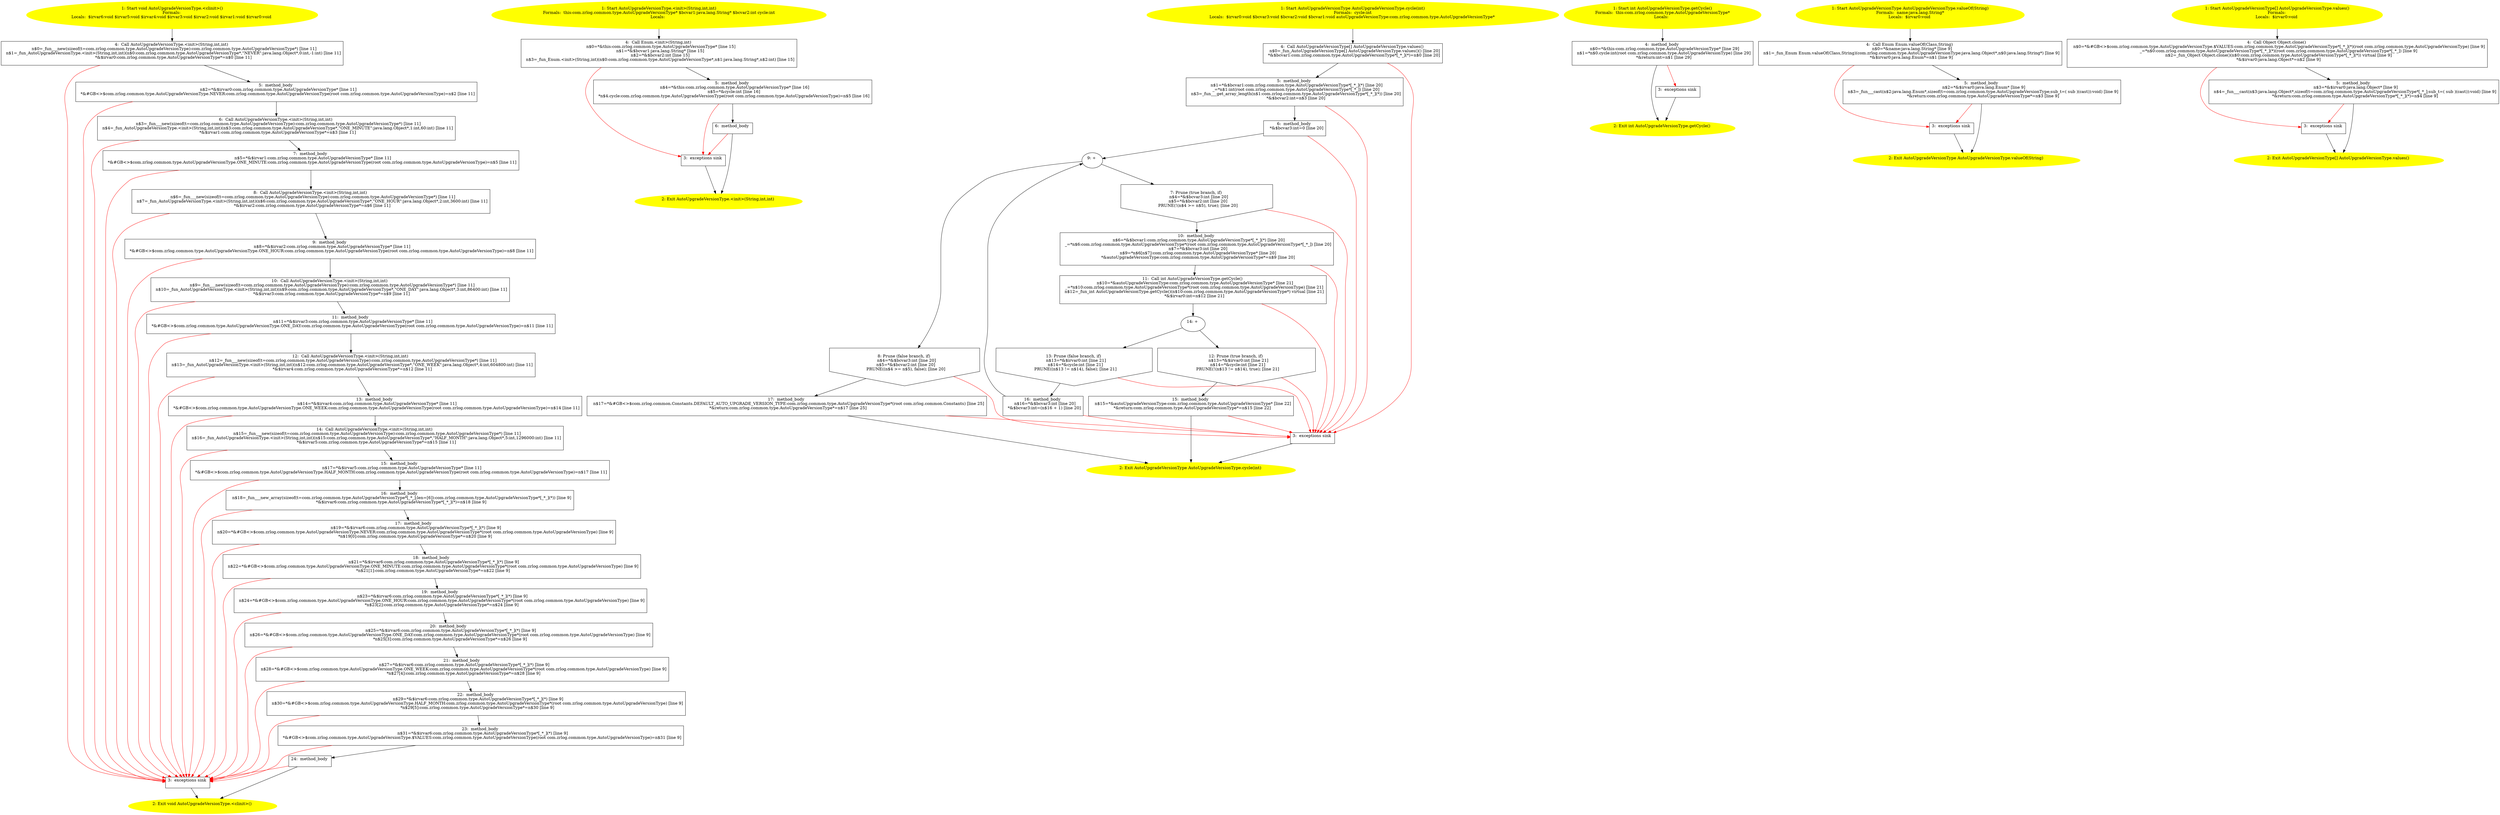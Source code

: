 /* @generated */
digraph cfg {
"com.zrlog.common.type.AutoUpgradeVersionType.<clinit>():void.e3242885f3aa59a817d3ce3871be0dee_1" [label="1: Start void AutoUpgradeVersionType.<clinit>()\nFormals: \nLocals:  $irvar6:void $irvar5:void $irvar4:void $irvar3:void $irvar2:void $irvar1:void $irvar0:void \n  " color=yellow style=filled]
	

	 "com.zrlog.common.type.AutoUpgradeVersionType.<clinit>():void.e3242885f3aa59a817d3ce3871be0dee_1" -> "com.zrlog.common.type.AutoUpgradeVersionType.<clinit>():void.e3242885f3aa59a817d3ce3871be0dee_4" ;
"com.zrlog.common.type.AutoUpgradeVersionType.<clinit>():void.e3242885f3aa59a817d3ce3871be0dee_2" [label="2: Exit void AutoUpgradeVersionType.<clinit>() \n  " color=yellow style=filled]
	

"com.zrlog.common.type.AutoUpgradeVersionType.<clinit>():void.e3242885f3aa59a817d3ce3871be0dee_3" [label="3:  exceptions sink \n  " shape="box"]
	

	 "com.zrlog.common.type.AutoUpgradeVersionType.<clinit>():void.e3242885f3aa59a817d3ce3871be0dee_3" -> "com.zrlog.common.type.AutoUpgradeVersionType.<clinit>():void.e3242885f3aa59a817d3ce3871be0dee_2" ;
"com.zrlog.common.type.AutoUpgradeVersionType.<clinit>():void.e3242885f3aa59a817d3ce3871be0dee_4" [label="4:  Call AutoUpgradeVersionType.<init>(String,int,int) \n   n$0=_fun___new(sizeof(t=com.zrlog.common.type.AutoUpgradeVersionType):com.zrlog.common.type.AutoUpgradeVersionType*) [line 11]\n  n$1=_fun_AutoUpgradeVersionType.<init>(String,int,int)(n$0:com.zrlog.common.type.AutoUpgradeVersionType*,\"NEVER\":java.lang.Object*,0:int,-1:int) [line 11]\n  *&$irvar0:com.zrlog.common.type.AutoUpgradeVersionType*=n$0 [line 11]\n " shape="box"]
	

	 "com.zrlog.common.type.AutoUpgradeVersionType.<clinit>():void.e3242885f3aa59a817d3ce3871be0dee_4" -> "com.zrlog.common.type.AutoUpgradeVersionType.<clinit>():void.e3242885f3aa59a817d3ce3871be0dee_5" ;
	 "com.zrlog.common.type.AutoUpgradeVersionType.<clinit>():void.e3242885f3aa59a817d3ce3871be0dee_4" -> "com.zrlog.common.type.AutoUpgradeVersionType.<clinit>():void.e3242885f3aa59a817d3ce3871be0dee_3" [color="red" ];
"com.zrlog.common.type.AutoUpgradeVersionType.<clinit>():void.e3242885f3aa59a817d3ce3871be0dee_5" [label="5:  method_body \n   n$2=*&$irvar0:com.zrlog.common.type.AutoUpgradeVersionType* [line 11]\n  *&#GB<>$com.zrlog.common.type.AutoUpgradeVersionType.NEVER:com.zrlog.common.type.AutoUpgradeVersionType(root com.zrlog.common.type.AutoUpgradeVersionType)=n$2 [line 11]\n " shape="box"]
	

	 "com.zrlog.common.type.AutoUpgradeVersionType.<clinit>():void.e3242885f3aa59a817d3ce3871be0dee_5" -> "com.zrlog.common.type.AutoUpgradeVersionType.<clinit>():void.e3242885f3aa59a817d3ce3871be0dee_6" ;
	 "com.zrlog.common.type.AutoUpgradeVersionType.<clinit>():void.e3242885f3aa59a817d3ce3871be0dee_5" -> "com.zrlog.common.type.AutoUpgradeVersionType.<clinit>():void.e3242885f3aa59a817d3ce3871be0dee_3" [color="red" ];
"com.zrlog.common.type.AutoUpgradeVersionType.<clinit>():void.e3242885f3aa59a817d3ce3871be0dee_6" [label="6:  Call AutoUpgradeVersionType.<init>(String,int,int) \n   n$3=_fun___new(sizeof(t=com.zrlog.common.type.AutoUpgradeVersionType):com.zrlog.common.type.AutoUpgradeVersionType*) [line 11]\n  n$4=_fun_AutoUpgradeVersionType.<init>(String,int,int)(n$3:com.zrlog.common.type.AutoUpgradeVersionType*,\"ONE_MINUTE\":java.lang.Object*,1:int,60:int) [line 11]\n  *&$irvar1:com.zrlog.common.type.AutoUpgradeVersionType*=n$3 [line 11]\n " shape="box"]
	

	 "com.zrlog.common.type.AutoUpgradeVersionType.<clinit>():void.e3242885f3aa59a817d3ce3871be0dee_6" -> "com.zrlog.common.type.AutoUpgradeVersionType.<clinit>():void.e3242885f3aa59a817d3ce3871be0dee_7" ;
	 "com.zrlog.common.type.AutoUpgradeVersionType.<clinit>():void.e3242885f3aa59a817d3ce3871be0dee_6" -> "com.zrlog.common.type.AutoUpgradeVersionType.<clinit>():void.e3242885f3aa59a817d3ce3871be0dee_3" [color="red" ];
"com.zrlog.common.type.AutoUpgradeVersionType.<clinit>():void.e3242885f3aa59a817d3ce3871be0dee_7" [label="7:  method_body \n   n$5=*&$irvar1:com.zrlog.common.type.AutoUpgradeVersionType* [line 11]\n  *&#GB<>$com.zrlog.common.type.AutoUpgradeVersionType.ONE_MINUTE:com.zrlog.common.type.AutoUpgradeVersionType(root com.zrlog.common.type.AutoUpgradeVersionType)=n$5 [line 11]\n " shape="box"]
	

	 "com.zrlog.common.type.AutoUpgradeVersionType.<clinit>():void.e3242885f3aa59a817d3ce3871be0dee_7" -> "com.zrlog.common.type.AutoUpgradeVersionType.<clinit>():void.e3242885f3aa59a817d3ce3871be0dee_8" ;
	 "com.zrlog.common.type.AutoUpgradeVersionType.<clinit>():void.e3242885f3aa59a817d3ce3871be0dee_7" -> "com.zrlog.common.type.AutoUpgradeVersionType.<clinit>():void.e3242885f3aa59a817d3ce3871be0dee_3" [color="red" ];
"com.zrlog.common.type.AutoUpgradeVersionType.<clinit>():void.e3242885f3aa59a817d3ce3871be0dee_8" [label="8:  Call AutoUpgradeVersionType.<init>(String,int,int) \n   n$6=_fun___new(sizeof(t=com.zrlog.common.type.AutoUpgradeVersionType):com.zrlog.common.type.AutoUpgradeVersionType*) [line 11]\n  n$7=_fun_AutoUpgradeVersionType.<init>(String,int,int)(n$6:com.zrlog.common.type.AutoUpgradeVersionType*,\"ONE_HOUR\":java.lang.Object*,2:int,3600:int) [line 11]\n  *&$irvar2:com.zrlog.common.type.AutoUpgradeVersionType*=n$6 [line 11]\n " shape="box"]
	

	 "com.zrlog.common.type.AutoUpgradeVersionType.<clinit>():void.e3242885f3aa59a817d3ce3871be0dee_8" -> "com.zrlog.common.type.AutoUpgradeVersionType.<clinit>():void.e3242885f3aa59a817d3ce3871be0dee_9" ;
	 "com.zrlog.common.type.AutoUpgradeVersionType.<clinit>():void.e3242885f3aa59a817d3ce3871be0dee_8" -> "com.zrlog.common.type.AutoUpgradeVersionType.<clinit>():void.e3242885f3aa59a817d3ce3871be0dee_3" [color="red" ];
"com.zrlog.common.type.AutoUpgradeVersionType.<clinit>():void.e3242885f3aa59a817d3ce3871be0dee_9" [label="9:  method_body \n   n$8=*&$irvar2:com.zrlog.common.type.AutoUpgradeVersionType* [line 11]\n  *&#GB<>$com.zrlog.common.type.AutoUpgradeVersionType.ONE_HOUR:com.zrlog.common.type.AutoUpgradeVersionType(root com.zrlog.common.type.AutoUpgradeVersionType)=n$8 [line 11]\n " shape="box"]
	

	 "com.zrlog.common.type.AutoUpgradeVersionType.<clinit>():void.e3242885f3aa59a817d3ce3871be0dee_9" -> "com.zrlog.common.type.AutoUpgradeVersionType.<clinit>():void.e3242885f3aa59a817d3ce3871be0dee_10" ;
	 "com.zrlog.common.type.AutoUpgradeVersionType.<clinit>():void.e3242885f3aa59a817d3ce3871be0dee_9" -> "com.zrlog.common.type.AutoUpgradeVersionType.<clinit>():void.e3242885f3aa59a817d3ce3871be0dee_3" [color="red" ];
"com.zrlog.common.type.AutoUpgradeVersionType.<clinit>():void.e3242885f3aa59a817d3ce3871be0dee_10" [label="10:  Call AutoUpgradeVersionType.<init>(String,int,int) \n   n$9=_fun___new(sizeof(t=com.zrlog.common.type.AutoUpgradeVersionType):com.zrlog.common.type.AutoUpgradeVersionType*) [line 11]\n  n$10=_fun_AutoUpgradeVersionType.<init>(String,int,int)(n$9:com.zrlog.common.type.AutoUpgradeVersionType*,\"ONE_DAY\":java.lang.Object*,3:int,86400:int) [line 11]\n  *&$irvar3:com.zrlog.common.type.AutoUpgradeVersionType*=n$9 [line 11]\n " shape="box"]
	

	 "com.zrlog.common.type.AutoUpgradeVersionType.<clinit>():void.e3242885f3aa59a817d3ce3871be0dee_10" -> "com.zrlog.common.type.AutoUpgradeVersionType.<clinit>():void.e3242885f3aa59a817d3ce3871be0dee_11" ;
	 "com.zrlog.common.type.AutoUpgradeVersionType.<clinit>():void.e3242885f3aa59a817d3ce3871be0dee_10" -> "com.zrlog.common.type.AutoUpgradeVersionType.<clinit>():void.e3242885f3aa59a817d3ce3871be0dee_3" [color="red" ];
"com.zrlog.common.type.AutoUpgradeVersionType.<clinit>():void.e3242885f3aa59a817d3ce3871be0dee_11" [label="11:  method_body \n   n$11=*&$irvar3:com.zrlog.common.type.AutoUpgradeVersionType* [line 11]\n  *&#GB<>$com.zrlog.common.type.AutoUpgradeVersionType.ONE_DAY:com.zrlog.common.type.AutoUpgradeVersionType(root com.zrlog.common.type.AutoUpgradeVersionType)=n$11 [line 11]\n " shape="box"]
	

	 "com.zrlog.common.type.AutoUpgradeVersionType.<clinit>():void.e3242885f3aa59a817d3ce3871be0dee_11" -> "com.zrlog.common.type.AutoUpgradeVersionType.<clinit>():void.e3242885f3aa59a817d3ce3871be0dee_12" ;
	 "com.zrlog.common.type.AutoUpgradeVersionType.<clinit>():void.e3242885f3aa59a817d3ce3871be0dee_11" -> "com.zrlog.common.type.AutoUpgradeVersionType.<clinit>():void.e3242885f3aa59a817d3ce3871be0dee_3" [color="red" ];
"com.zrlog.common.type.AutoUpgradeVersionType.<clinit>():void.e3242885f3aa59a817d3ce3871be0dee_12" [label="12:  Call AutoUpgradeVersionType.<init>(String,int,int) \n   n$12=_fun___new(sizeof(t=com.zrlog.common.type.AutoUpgradeVersionType):com.zrlog.common.type.AutoUpgradeVersionType*) [line 11]\n  n$13=_fun_AutoUpgradeVersionType.<init>(String,int,int)(n$12:com.zrlog.common.type.AutoUpgradeVersionType*,\"ONE_WEEK\":java.lang.Object*,4:int,604800:int) [line 11]\n  *&$irvar4:com.zrlog.common.type.AutoUpgradeVersionType*=n$12 [line 11]\n " shape="box"]
	

	 "com.zrlog.common.type.AutoUpgradeVersionType.<clinit>():void.e3242885f3aa59a817d3ce3871be0dee_12" -> "com.zrlog.common.type.AutoUpgradeVersionType.<clinit>():void.e3242885f3aa59a817d3ce3871be0dee_13" ;
	 "com.zrlog.common.type.AutoUpgradeVersionType.<clinit>():void.e3242885f3aa59a817d3ce3871be0dee_12" -> "com.zrlog.common.type.AutoUpgradeVersionType.<clinit>():void.e3242885f3aa59a817d3ce3871be0dee_3" [color="red" ];
"com.zrlog.common.type.AutoUpgradeVersionType.<clinit>():void.e3242885f3aa59a817d3ce3871be0dee_13" [label="13:  method_body \n   n$14=*&$irvar4:com.zrlog.common.type.AutoUpgradeVersionType* [line 11]\n  *&#GB<>$com.zrlog.common.type.AutoUpgradeVersionType.ONE_WEEK:com.zrlog.common.type.AutoUpgradeVersionType(root com.zrlog.common.type.AutoUpgradeVersionType)=n$14 [line 11]\n " shape="box"]
	

	 "com.zrlog.common.type.AutoUpgradeVersionType.<clinit>():void.e3242885f3aa59a817d3ce3871be0dee_13" -> "com.zrlog.common.type.AutoUpgradeVersionType.<clinit>():void.e3242885f3aa59a817d3ce3871be0dee_14" ;
	 "com.zrlog.common.type.AutoUpgradeVersionType.<clinit>():void.e3242885f3aa59a817d3ce3871be0dee_13" -> "com.zrlog.common.type.AutoUpgradeVersionType.<clinit>():void.e3242885f3aa59a817d3ce3871be0dee_3" [color="red" ];
"com.zrlog.common.type.AutoUpgradeVersionType.<clinit>():void.e3242885f3aa59a817d3ce3871be0dee_14" [label="14:  Call AutoUpgradeVersionType.<init>(String,int,int) \n   n$15=_fun___new(sizeof(t=com.zrlog.common.type.AutoUpgradeVersionType):com.zrlog.common.type.AutoUpgradeVersionType*) [line 11]\n  n$16=_fun_AutoUpgradeVersionType.<init>(String,int,int)(n$15:com.zrlog.common.type.AutoUpgradeVersionType*,\"HALF_MONTH\":java.lang.Object*,5:int,1296000:int) [line 11]\n  *&$irvar5:com.zrlog.common.type.AutoUpgradeVersionType*=n$15 [line 11]\n " shape="box"]
	

	 "com.zrlog.common.type.AutoUpgradeVersionType.<clinit>():void.e3242885f3aa59a817d3ce3871be0dee_14" -> "com.zrlog.common.type.AutoUpgradeVersionType.<clinit>():void.e3242885f3aa59a817d3ce3871be0dee_15" ;
	 "com.zrlog.common.type.AutoUpgradeVersionType.<clinit>():void.e3242885f3aa59a817d3ce3871be0dee_14" -> "com.zrlog.common.type.AutoUpgradeVersionType.<clinit>():void.e3242885f3aa59a817d3ce3871be0dee_3" [color="red" ];
"com.zrlog.common.type.AutoUpgradeVersionType.<clinit>():void.e3242885f3aa59a817d3ce3871be0dee_15" [label="15:  method_body \n   n$17=*&$irvar5:com.zrlog.common.type.AutoUpgradeVersionType* [line 11]\n  *&#GB<>$com.zrlog.common.type.AutoUpgradeVersionType.HALF_MONTH:com.zrlog.common.type.AutoUpgradeVersionType(root com.zrlog.common.type.AutoUpgradeVersionType)=n$17 [line 11]\n " shape="box"]
	

	 "com.zrlog.common.type.AutoUpgradeVersionType.<clinit>():void.e3242885f3aa59a817d3ce3871be0dee_15" -> "com.zrlog.common.type.AutoUpgradeVersionType.<clinit>():void.e3242885f3aa59a817d3ce3871be0dee_16" ;
	 "com.zrlog.common.type.AutoUpgradeVersionType.<clinit>():void.e3242885f3aa59a817d3ce3871be0dee_15" -> "com.zrlog.common.type.AutoUpgradeVersionType.<clinit>():void.e3242885f3aa59a817d3ce3871be0dee_3" [color="red" ];
"com.zrlog.common.type.AutoUpgradeVersionType.<clinit>():void.e3242885f3aa59a817d3ce3871be0dee_16" [label="16:  method_body \n   n$18=_fun___new_array(sizeof(t=com.zrlog.common.type.AutoUpgradeVersionType*[_*_];len=[6]):com.zrlog.common.type.AutoUpgradeVersionType*[_*_](*)) [line 9]\n  *&$irvar6:com.zrlog.common.type.AutoUpgradeVersionType*[_*_](*)=n$18 [line 9]\n " shape="box"]
	

	 "com.zrlog.common.type.AutoUpgradeVersionType.<clinit>():void.e3242885f3aa59a817d3ce3871be0dee_16" -> "com.zrlog.common.type.AutoUpgradeVersionType.<clinit>():void.e3242885f3aa59a817d3ce3871be0dee_17" ;
	 "com.zrlog.common.type.AutoUpgradeVersionType.<clinit>():void.e3242885f3aa59a817d3ce3871be0dee_16" -> "com.zrlog.common.type.AutoUpgradeVersionType.<clinit>():void.e3242885f3aa59a817d3ce3871be0dee_3" [color="red" ];
"com.zrlog.common.type.AutoUpgradeVersionType.<clinit>():void.e3242885f3aa59a817d3ce3871be0dee_17" [label="17:  method_body \n   n$19=*&$irvar6:com.zrlog.common.type.AutoUpgradeVersionType*[_*_](*) [line 9]\n  n$20=*&#GB<>$com.zrlog.common.type.AutoUpgradeVersionType.NEVER:com.zrlog.common.type.AutoUpgradeVersionType*(root com.zrlog.common.type.AutoUpgradeVersionType) [line 9]\n  *n$19[0]:com.zrlog.common.type.AutoUpgradeVersionType*=n$20 [line 9]\n " shape="box"]
	

	 "com.zrlog.common.type.AutoUpgradeVersionType.<clinit>():void.e3242885f3aa59a817d3ce3871be0dee_17" -> "com.zrlog.common.type.AutoUpgradeVersionType.<clinit>():void.e3242885f3aa59a817d3ce3871be0dee_18" ;
	 "com.zrlog.common.type.AutoUpgradeVersionType.<clinit>():void.e3242885f3aa59a817d3ce3871be0dee_17" -> "com.zrlog.common.type.AutoUpgradeVersionType.<clinit>():void.e3242885f3aa59a817d3ce3871be0dee_3" [color="red" ];
"com.zrlog.common.type.AutoUpgradeVersionType.<clinit>():void.e3242885f3aa59a817d3ce3871be0dee_18" [label="18:  method_body \n   n$21=*&$irvar6:com.zrlog.common.type.AutoUpgradeVersionType*[_*_](*) [line 9]\n  n$22=*&#GB<>$com.zrlog.common.type.AutoUpgradeVersionType.ONE_MINUTE:com.zrlog.common.type.AutoUpgradeVersionType*(root com.zrlog.common.type.AutoUpgradeVersionType) [line 9]\n  *n$21[1]:com.zrlog.common.type.AutoUpgradeVersionType*=n$22 [line 9]\n " shape="box"]
	

	 "com.zrlog.common.type.AutoUpgradeVersionType.<clinit>():void.e3242885f3aa59a817d3ce3871be0dee_18" -> "com.zrlog.common.type.AutoUpgradeVersionType.<clinit>():void.e3242885f3aa59a817d3ce3871be0dee_19" ;
	 "com.zrlog.common.type.AutoUpgradeVersionType.<clinit>():void.e3242885f3aa59a817d3ce3871be0dee_18" -> "com.zrlog.common.type.AutoUpgradeVersionType.<clinit>():void.e3242885f3aa59a817d3ce3871be0dee_3" [color="red" ];
"com.zrlog.common.type.AutoUpgradeVersionType.<clinit>():void.e3242885f3aa59a817d3ce3871be0dee_19" [label="19:  method_body \n   n$23=*&$irvar6:com.zrlog.common.type.AutoUpgradeVersionType*[_*_](*) [line 9]\n  n$24=*&#GB<>$com.zrlog.common.type.AutoUpgradeVersionType.ONE_HOUR:com.zrlog.common.type.AutoUpgradeVersionType*(root com.zrlog.common.type.AutoUpgradeVersionType) [line 9]\n  *n$23[2]:com.zrlog.common.type.AutoUpgradeVersionType*=n$24 [line 9]\n " shape="box"]
	

	 "com.zrlog.common.type.AutoUpgradeVersionType.<clinit>():void.e3242885f3aa59a817d3ce3871be0dee_19" -> "com.zrlog.common.type.AutoUpgradeVersionType.<clinit>():void.e3242885f3aa59a817d3ce3871be0dee_20" ;
	 "com.zrlog.common.type.AutoUpgradeVersionType.<clinit>():void.e3242885f3aa59a817d3ce3871be0dee_19" -> "com.zrlog.common.type.AutoUpgradeVersionType.<clinit>():void.e3242885f3aa59a817d3ce3871be0dee_3" [color="red" ];
"com.zrlog.common.type.AutoUpgradeVersionType.<clinit>():void.e3242885f3aa59a817d3ce3871be0dee_20" [label="20:  method_body \n   n$25=*&$irvar6:com.zrlog.common.type.AutoUpgradeVersionType*[_*_](*) [line 9]\n  n$26=*&#GB<>$com.zrlog.common.type.AutoUpgradeVersionType.ONE_DAY:com.zrlog.common.type.AutoUpgradeVersionType*(root com.zrlog.common.type.AutoUpgradeVersionType) [line 9]\n  *n$25[3]:com.zrlog.common.type.AutoUpgradeVersionType*=n$26 [line 9]\n " shape="box"]
	

	 "com.zrlog.common.type.AutoUpgradeVersionType.<clinit>():void.e3242885f3aa59a817d3ce3871be0dee_20" -> "com.zrlog.common.type.AutoUpgradeVersionType.<clinit>():void.e3242885f3aa59a817d3ce3871be0dee_21" ;
	 "com.zrlog.common.type.AutoUpgradeVersionType.<clinit>():void.e3242885f3aa59a817d3ce3871be0dee_20" -> "com.zrlog.common.type.AutoUpgradeVersionType.<clinit>():void.e3242885f3aa59a817d3ce3871be0dee_3" [color="red" ];
"com.zrlog.common.type.AutoUpgradeVersionType.<clinit>():void.e3242885f3aa59a817d3ce3871be0dee_21" [label="21:  method_body \n   n$27=*&$irvar6:com.zrlog.common.type.AutoUpgradeVersionType*[_*_](*) [line 9]\n  n$28=*&#GB<>$com.zrlog.common.type.AutoUpgradeVersionType.ONE_WEEK:com.zrlog.common.type.AutoUpgradeVersionType*(root com.zrlog.common.type.AutoUpgradeVersionType) [line 9]\n  *n$27[4]:com.zrlog.common.type.AutoUpgradeVersionType*=n$28 [line 9]\n " shape="box"]
	

	 "com.zrlog.common.type.AutoUpgradeVersionType.<clinit>():void.e3242885f3aa59a817d3ce3871be0dee_21" -> "com.zrlog.common.type.AutoUpgradeVersionType.<clinit>():void.e3242885f3aa59a817d3ce3871be0dee_22" ;
	 "com.zrlog.common.type.AutoUpgradeVersionType.<clinit>():void.e3242885f3aa59a817d3ce3871be0dee_21" -> "com.zrlog.common.type.AutoUpgradeVersionType.<clinit>():void.e3242885f3aa59a817d3ce3871be0dee_3" [color="red" ];
"com.zrlog.common.type.AutoUpgradeVersionType.<clinit>():void.e3242885f3aa59a817d3ce3871be0dee_22" [label="22:  method_body \n   n$29=*&$irvar6:com.zrlog.common.type.AutoUpgradeVersionType*[_*_](*) [line 9]\n  n$30=*&#GB<>$com.zrlog.common.type.AutoUpgradeVersionType.HALF_MONTH:com.zrlog.common.type.AutoUpgradeVersionType*(root com.zrlog.common.type.AutoUpgradeVersionType) [line 9]\n  *n$29[5]:com.zrlog.common.type.AutoUpgradeVersionType*=n$30 [line 9]\n " shape="box"]
	

	 "com.zrlog.common.type.AutoUpgradeVersionType.<clinit>():void.e3242885f3aa59a817d3ce3871be0dee_22" -> "com.zrlog.common.type.AutoUpgradeVersionType.<clinit>():void.e3242885f3aa59a817d3ce3871be0dee_23" ;
	 "com.zrlog.common.type.AutoUpgradeVersionType.<clinit>():void.e3242885f3aa59a817d3ce3871be0dee_22" -> "com.zrlog.common.type.AutoUpgradeVersionType.<clinit>():void.e3242885f3aa59a817d3ce3871be0dee_3" [color="red" ];
"com.zrlog.common.type.AutoUpgradeVersionType.<clinit>():void.e3242885f3aa59a817d3ce3871be0dee_23" [label="23:  method_body \n   n$31=*&$irvar6:com.zrlog.common.type.AutoUpgradeVersionType*[_*_](*) [line 9]\n  *&#GB<>$com.zrlog.common.type.AutoUpgradeVersionType.$VALUES:com.zrlog.common.type.AutoUpgradeVersionType(root com.zrlog.common.type.AutoUpgradeVersionType)=n$31 [line 9]\n " shape="box"]
	

	 "com.zrlog.common.type.AutoUpgradeVersionType.<clinit>():void.e3242885f3aa59a817d3ce3871be0dee_23" -> "com.zrlog.common.type.AutoUpgradeVersionType.<clinit>():void.e3242885f3aa59a817d3ce3871be0dee_24" ;
	 "com.zrlog.common.type.AutoUpgradeVersionType.<clinit>():void.e3242885f3aa59a817d3ce3871be0dee_23" -> "com.zrlog.common.type.AutoUpgradeVersionType.<clinit>():void.e3242885f3aa59a817d3ce3871be0dee_3" [color="red" ];
"com.zrlog.common.type.AutoUpgradeVersionType.<clinit>():void.e3242885f3aa59a817d3ce3871be0dee_24" [label="24:  method_body \n  " shape="box"]
	

	 "com.zrlog.common.type.AutoUpgradeVersionType.<clinit>():void.e3242885f3aa59a817d3ce3871be0dee_24" -> "com.zrlog.common.type.AutoUpgradeVersionType.<clinit>():void.e3242885f3aa59a817d3ce3871be0dee_2" ;
	 "com.zrlog.common.type.AutoUpgradeVersionType.<clinit>():void.e3242885f3aa59a817d3ce3871be0dee_24" -> "com.zrlog.common.type.AutoUpgradeVersionType.<clinit>():void.e3242885f3aa59a817d3ce3871be0dee_3" [color="red" ];
"com.zrlog.common.type.AutoUpgradeVersionType.<init>(java.lang.String,int,int).ed1b4f37baf8cad81495a5b5bc4f2864_1" [label="1: Start AutoUpgradeVersionType.<init>(String,int,int)\nFormals:  this:com.zrlog.common.type.AutoUpgradeVersionType* $bcvar1:java.lang.String* $bcvar2:int cycle:int\nLocals:  \n  " color=yellow style=filled]
	

	 "com.zrlog.common.type.AutoUpgradeVersionType.<init>(java.lang.String,int,int).ed1b4f37baf8cad81495a5b5bc4f2864_1" -> "com.zrlog.common.type.AutoUpgradeVersionType.<init>(java.lang.String,int,int).ed1b4f37baf8cad81495a5b5bc4f2864_4" ;
"com.zrlog.common.type.AutoUpgradeVersionType.<init>(java.lang.String,int,int).ed1b4f37baf8cad81495a5b5bc4f2864_2" [label="2: Exit AutoUpgradeVersionType.<init>(String,int,int) \n  " color=yellow style=filled]
	

"com.zrlog.common.type.AutoUpgradeVersionType.<init>(java.lang.String,int,int).ed1b4f37baf8cad81495a5b5bc4f2864_3" [label="3:  exceptions sink \n  " shape="box"]
	

	 "com.zrlog.common.type.AutoUpgradeVersionType.<init>(java.lang.String,int,int).ed1b4f37baf8cad81495a5b5bc4f2864_3" -> "com.zrlog.common.type.AutoUpgradeVersionType.<init>(java.lang.String,int,int).ed1b4f37baf8cad81495a5b5bc4f2864_2" ;
"com.zrlog.common.type.AutoUpgradeVersionType.<init>(java.lang.String,int,int).ed1b4f37baf8cad81495a5b5bc4f2864_4" [label="4:  Call Enum.<init>(String,int) \n   n$0=*&this:com.zrlog.common.type.AutoUpgradeVersionType* [line 15]\n  n$1=*&$bcvar1:java.lang.String* [line 15]\n  n$2=*&$bcvar2:int [line 15]\n  n$3=_fun_Enum.<init>(String,int)(n$0:com.zrlog.common.type.AutoUpgradeVersionType*,n$1:java.lang.String*,n$2:int) [line 15]\n " shape="box"]
	

	 "com.zrlog.common.type.AutoUpgradeVersionType.<init>(java.lang.String,int,int).ed1b4f37baf8cad81495a5b5bc4f2864_4" -> "com.zrlog.common.type.AutoUpgradeVersionType.<init>(java.lang.String,int,int).ed1b4f37baf8cad81495a5b5bc4f2864_5" ;
	 "com.zrlog.common.type.AutoUpgradeVersionType.<init>(java.lang.String,int,int).ed1b4f37baf8cad81495a5b5bc4f2864_4" -> "com.zrlog.common.type.AutoUpgradeVersionType.<init>(java.lang.String,int,int).ed1b4f37baf8cad81495a5b5bc4f2864_3" [color="red" ];
"com.zrlog.common.type.AutoUpgradeVersionType.<init>(java.lang.String,int,int).ed1b4f37baf8cad81495a5b5bc4f2864_5" [label="5:  method_body \n   n$4=*&this:com.zrlog.common.type.AutoUpgradeVersionType* [line 16]\n  n$5=*&cycle:int [line 16]\n  *n$4.cycle:com.zrlog.common.type.AutoUpgradeVersionType(root com.zrlog.common.type.AutoUpgradeVersionType)=n$5 [line 16]\n " shape="box"]
	

	 "com.zrlog.common.type.AutoUpgradeVersionType.<init>(java.lang.String,int,int).ed1b4f37baf8cad81495a5b5bc4f2864_5" -> "com.zrlog.common.type.AutoUpgradeVersionType.<init>(java.lang.String,int,int).ed1b4f37baf8cad81495a5b5bc4f2864_6" ;
	 "com.zrlog.common.type.AutoUpgradeVersionType.<init>(java.lang.String,int,int).ed1b4f37baf8cad81495a5b5bc4f2864_5" -> "com.zrlog.common.type.AutoUpgradeVersionType.<init>(java.lang.String,int,int).ed1b4f37baf8cad81495a5b5bc4f2864_3" [color="red" ];
"com.zrlog.common.type.AutoUpgradeVersionType.<init>(java.lang.String,int,int).ed1b4f37baf8cad81495a5b5bc4f2864_6" [label="6:  method_body \n  " shape="box"]
	

	 "com.zrlog.common.type.AutoUpgradeVersionType.<init>(java.lang.String,int,int).ed1b4f37baf8cad81495a5b5bc4f2864_6" -> "com.zrlog.common.type.AutoUpgradeVersionType.<init>(java.lang.String,int,int).ed1b4f37baf8cad81495a5b5bc4f2864_2" ;
	 "com.zrlog.common.type.AutoUpgradeVersionType.<init>(java.lang.String,int,int).ed1b4f37baf8cad81495a5b5bc4f2864_6" -> "com.zrlog.common.type.AutoUpgradeVersionType.<init>(java.lang.String,int,int).ed1b4f37baf8cad81495a5b5bc4f2864_3" [color="red" ];
"com.zrlog.common.type.AutoUpgradeVersionType.cycle(int):com.zrlog.common.type.AutoUpgradeVersionType.9815bb7e5d8289ad446bb427f76dd8d8_1" [label="1: Start AutoUpgradeVersionType AutoUpgradeVersionType.cycle(int)\nFormals:  cycle:int\nLocals:  $irvar0:void $bcvar3:void $bcvar2:void $bcvar1:void autoUpgradeVersionType:com.zrlog.common.type.AutoUpgradeVersionType* \n  " color=yellow style=filled]
	

	 "com.zrlog.common.type.AutoUpgradeVersionType.cycle(int):com.zrlog.common.type.AutoUpgradeVersionType.9815bb7e5d8289ad446bb427f76dd8d8_1" -> "com.zrlog.common.type.AutoUpgradeVersionType.cycle(int):com.zrlog.common.type.AutoUpgradeVersionType.9815bb7e5d8289ad446bb427f76dd8d8_4" ;
"com.zrlog.common.type.AutoUpgradeVersionType.cycle(int):com.zrlog.common.type.AutoUpgradeVersionType.9815bb7e5d8289ad446bb427f76dd8d8_2" [label="2: Exit AutoUpgradeVersionType AutoUpgradeVersionType.cycle(int) \n  " color=yellow style=filled]
	

"com.zrlog.common.type.AutoUpgradeVersionType.cycle(int):com.zrlog.common.type.AutoUpgradeVersionType.9815bb7e5d8289ad446bb427f76dd8d8_3" [label="3:  exceptions sink \n  " shape="box"]
	

	 "com.zrlog.common.type.AutoUpgradeVersionType.cycle(int):com.zrlog.common.type.AutoUpgradeVersionType.9815bb7e5d8289ad446bb427f76dd8d8_3" -> "com.zrlog.common.type.AutoUpgradeVersionType.cycle(int):com.zrlog.common.type.AutoUpgradeVersionType.9815bb7e5d8289ad446bb427f76dd8d8_2" ;
"com.zrlog.common.type.AutoUpgradeVersionType.cycle(int):com.zrlog.common.type.AutoUpgradeVersionType.9815bb7e5d8289ad446bb427f76dd8d8_4" [label="4:  Call AutoUpgradeVersionType[] AutoUpgradeVersionType.values() \n   n$0=_fun_AutoUpgradeVersionType[] AutoUpgradeVersionType.values()() [line 20]\n  *&$bcvar1:com.zrlog.common.type.AutoUpgradeVersionType*[_*_](*)=n$0 [line 20]\n " shape="box"]
	

	 "com.zrlog.common.type.AutoUpgradeVersionType.cycle(int):com.zrlog.common.type.AutoUpgradeVersionType.9815bb7e5d8289ad446bb427f76dd8d8_4" -> "com.zrlog.common.type.AutoUpgradeVersionType.cycle(int):com.zrlog.common.type.AutoUpgradeVersionType.9815bb7e5d8289ad446bb427f76dd8d8_5" ;
	 "com.zrlog.common.type.AutoUpgradeVersionType.cycle(int):com.zrlog.common.type.AutoUpgradeVersionType.9815bb7e5d8289ad446bb427f76dd8d8_4" -> "com.zrlog.common.type.AutoUpgradeVersionType.cycle(int):com.zrlog.common.type.AutoUpgradeVersionType.9815bb7e5d8289ad446bb427f76dd8d8_3" [color="red" ];
"com.zrlog.common.type.AutoUpgradeVersionType.cycle(int):com.zrlog.common.type.AutoUpgradeVersionType.9815bb7e5d8289ad446bb427f76dd8d8_5" [label="5:  method_body \n   n$1=*&$bcvar1:com.zrlog.common.type.AutoUpgradeVersionType*[_*_](*) [line 20]\n  _=*n$1:int(root com.zrlog.common.type.AutoUpgradeVersionType*[_*_]) [line 20]\n  n$3=_fun___get_array_length(n$1:com.zrlog.common.type.AutoUpgradeVersionType*[_*_](*)) [line 20]\n  *&$bcvar2:int=n$3 [line 20]\n " shape="box"]
	

	 "com.zrlog.common.type.AutoUpgradeVersionType.cycle(int):com.zrlog.common.type.AutoUpgradeVersionType.9815bb7e5d8289ad446bb427f76dd8d8_5" -> "com.zrlog.common.type.AutoUpgradeVersionType.cycle(int):com.zrlog.common.type.AutoUpgradeVersionType.9815bb7e5d8289ad446bb427f76dd8d8_6" ;
	 "com.zrlog.common.type.AutoUpgradeVersionType.cycle(int):com.zrlog.common.type.AutoUpgradeVersionType.9815bb7e5d8289ad446bb427f76dd8d8_5" -> "com.zrlog.common.type.AutoUpgradeVersionType.cycle(int):com.zrlog.common.type.AutoUpgradeVersionType.9815bb7e5d8289ad446bb427f76dd8d8_3" [color="red" ];
"com.zrlog.common.type.AutoUpgradeVersionType.cycle(int):com.zrlog.common.type.AutoUpgradeVersionType.9815bb7e5d8289ad446bb427f76dd8d8_6" [label="6:  method_body \n   *&$bcvar3:int=0 [line 20]\n " shape="box"]
	

	 "com.zrlog.common.type.AutoUpgradeVersionType.cycle(int):com.zrlog.common.type.AutoUpgradeVersionType.9815bb7e5d8289ad446bb427f76dd8d8_6" -> "com.zrlog.common.type.AutoUpgradeVersionType.cycle(int):com.zrlog.common.type.AutoUpgradeVersionType.9815bb7e5d8289ad446bb427f76dd8d8_9" ;
	 "com.zrlog.common.type.AutoUpgradeVersionType.cycle(int):com.zrlog.common.type.AutoUpgradeVersionType.9815bb7e5d8289ad446bb427f76dd8d8_6" -> "com.zrlog.common.type.AutoUpgradeVersionType.cycle(int):com.zrlog.common.type.AutoUpgradeVersionType.9815bb7e5d8289ad446bb427f76dd8d8_3" [color="red" ];
"com.zrlog.common.type.AutoUpgradeVersionType.cycle(int):com.zrlog.common.type.AutoUpgradeVersionType.9815bb7e5d8289ad446bb427f76dd8d8_7" [label="7: Prune (true branch, if) \n   n$4=*&$bcvar3:int [line 20]\n  n$5=*&$bcvar2:int [line 20]\n  PRUNE(!(n$4 >= n$5), true); [line 20]\n " shape="invhouse"]
	

	 "com.zrlog.common.type.AutoUpgradeVersionType.cycle(int):com.zrlog.common.type.AutoUpgradeVersionType.9815bb7e5d8289ad446bb427f76dd8d8_7" -> "com.zrlog.common.type.AutoUpgradeVersionType.cycle(int):com.zrlog.common.type.AutoUpgradeVersionType.9815bb7e5d8289ad446bb427f76dd8d8_10" ;
	 "com.zrlog.common.type.AutoUpgradeVersionType.cycle(int):com.zrlog.common.type.AutoUpgradeVersionType.9815bb7e5d8289ad446bb427f76dd8d8_7" -> "com.zrlog.common.type.AutoUpgradeVersionType.cycle(int):com.zrlog.common.type.AutoUpgradeVersionType.9815bb7e5d8289ad446bb427f76dd8d8_3" [color="red" ];
"com.zrlog.common.type.AutoUpgradeVersionType.cycle(int):com.zrlog.common.type.AutoUpgradeVersionType.9815bb7e5d8289ad446bb427f76dd8d8_8" [label="8: Prune (false branch, if) \n   n$4=*&$bcvar3:int [line 20]\n  n$5=*&$bcvar2:int [line 20]\n  PRUNE((n$4 >= n$5), false); [line 20]\n " shape="invhouse"]
	

	 "com.zrlog.common.type.AutoUpgradeVersionType.cycle(int):com.zrlog.common.type.AutoUpgradeVersionType.9815bb7e5d8289ad446bb427f76dd8d8_8" -> "com.zrlog.common.type.AutoUpgradeVersionType.cycle(int):com.zrlog.common.type.AutoUpgradeVersionType.9815bb7e5d8289ad446bb427f76dd8d8_17" ;
	 "com.zrlog.common.type.AutoUpgradeVersionType.cycle(int):com.zrlog.common.type.AutoUpgradeVersionType.9815bb7e5d8289ad446bb427f76dd8d8_8" -> "com.zrlog.common.type.AutoUpgradeVersionType.cycle(int):com.zrlog.common.type.AutoUpgradeVersionType.9815bb7e5d8289ad446bb427f76dd8d8_3" [color="red" ];
"com.zrlog.common.type.AutoUpgradeVersionType.cycle(int):com.zrlog.common.type.AutoUpgradeVersionType.9815bb7e5d8289ad446bb427f76dd8d8_9" [label="9: + \n  " ]
	

	 "com.zrlog.common.type.AutoUpgradeVersionType.cycle(int):com.zrlog.common.type.AutoUpgradeVersionType.9815bb7e5d8289ad446bb427f76dd8d8_9" -> "com.zrlog.common.type.AutoUpgradeVersionType.cycle(int):com.zrlog.common.type.AutoUpgradeVersionType.9815bb7e5d8289ad446bb427f76dd8d8_7" ;
	 "com.zrlog.common.type.AutoUpgradeVersionType.cycle(int):com.zrlog.common.type.AutoUpgradeVersionType.9815bb7e5d8289ad446bb427f76dd8d8_9" -> "com.zrlog.common.type.AutoUpgradeVersionType.cycle(int):com.zrlog.common.type.AutoUpgradeVersionType.9815bb7e5d8289ad446bb427f76dd8d8_8" ;
"com.zrlog.common.type.AutoUpgradeVersionType.cycle(int):com.zrlog.common.type.AutoUpgradeVersionType.9815bb7e5d8289ad446bb427f76dd8d8_10" [label="10:  method_body \n   n$6=*&$bcvar1:com.zrlog.common.type.AutoUpgradeVersionType*[_*_](*) [line 20]\n  _=*n$6:com.zrlog.common.type.AutoUpgradeVersionType*(root com.zrlog.common.type.AutoUpgradeVersionType*[_*_]) [line 20]\n  n$7=*&$bcvar3:int [line 20]\n  n$9=*n$6[n$7]:com.zrlog.common.type.AutoUpgradeVersionType* [line 20]\n  *&autoUpgradeVersionType:com.zrlog.common.type.AutoUpgradeVersionType*=n$9 [line 20]\n " shape="box"]
	

	 "com.zrlog.common.type.AutoUpgradeVersionType.cycle(int):com.zrlog.common.type.AutoUpgradeVersionType.9815bb7e5d8289ad446bb427f76dd8d8_10" -> "com.zrlog.common.type.AutoUpgradeVersionType.cycle(int):com.zrlog.common.type.AutoUpgradeVersionType.9815bb7e5d8289ad446bb427f76dd8d8_11" ;
	 "com.zrlog.common.type.AutoUpgradeVersionType.cycle(int):com.zrlog.common.type.AutoUpgradeVersionType.9815bb7e5d8289ad446bb427f76dd8d8_10" -> "com.zrlog.common.type.AutoUpgradeVersionType.cycle(int):com.zrlog.common.type.AutoUpgradeVersionType.9815bb7e5d8289ad446bb427f76dd8d8_3" [color="red" ];
"com.zrlog.common.type.AutoUpgradeVersionType.cycle(int):com.zrlog.common.type.AutoUpgradeVersionType.9815bb7e5d8289ad446bb427f76dd8d8_11" [label="11:  Call int AutoUpgradeVersionType.getCycle() \n   n$10=*&autoUpgradeVersionType:com.zrlog.common.type.AutoUpgradeVersionType* [line 21]\n  _=*n$10:com.zrlog.common.type.AutoUpgradeVersionType*(root com.zrlog.common.type.AutoUpgradeVersionType) [line 21]\n  n$12=_fun_int AutoUpgradeVersionType.getCycle()(n$10:com.zrlog.common.type.AutoUpgradeVersionType*) virtual [line 21]\n  *&$irvar0:int=n$12 [line 21]\n " shape="box"]
	

	 "com.zrlog.common.type.AutoUpgradeVersionType.cycle(int):com.zrlog.common.type.AutoUpgradeVersionType.9815bb7e5d8289ad446bb427f76dd8d8_11" -> "com.zrlog.common.type.AutoUpgradeVersionType.cycle(int):com.zrlog.common.type.AutoUpgradeVersionType.9815bb7e5d8289ad446bb427f76dd8d8_14" ;
	 "com.zrlog.common.type.AutoUpgradeVersionType.cycle(int):com.zrlog.common.type.AutoUpgradeVersionType.9815bb7e5d8289ad446bb427f76dd8d8_11" -> "com.zrlog.common.type.AutoUpgradeVersionType.cycle(int):com.zrlog.common.type.AutoUpgradeVersionType.9815bb7e5d8289ad446bb427f76dd8d8_3" [color="red" ];
"com.zrlog.common.type.AutoUpgradeVersionType.cycle(int):com.zrlog.common.type.AutoUpgradeVersionType.9815bb7e5d8289ad446bb427f76dd8d8_12" [label="12: Prune (true branch, if) \n   n$13=*&$irvar0:int [line 21]\n  n$14=*&cycle:int [line 21]\n  PRUNE(!(n$13 != n$14), true); [line 21]\n " shape="invhouse"]
	

	 "com.zrlog.common.type.AutoUpgradeVersionType.cycle(int):com.zrlog.common.type.AutoUpgradeVersionType.9815bb7e5d8289ad446bb427f76dd8d8_12" -> "com.zrlog.common.type.AutoUpgradeVersionType.cycle(int):com.zrlog.common.type.AutoUpgradeVersionType.9815bb7e5d8289ad446bb427f76dd8d8_15" ;
	 "com.zrlog.common.type.AutoUpgradeVersionType.cycle(int):com.zrlog.common.type.AutoUpgradeVersionType.9815bb7e5d8289ad446bb427f76dd8d8_12" -> "com.zrlog.common.type.AutoUpgradeVersionType.cycle(int):com.zrlog.common.type.AutoUpgradeVersionType.9815bb7e5d8289ad446bb427f76dd8d8_3" [color="red" ];
"com.zrlog.common.type.AutoUpgradeVersionType.cycle(int):com.zrlog.common.type.AutoUpgradeVersionType.9815bb7e5d8289ad446bb427f76dd8d8_13" [label="13: Prune (false branch, if) \n   n$13=*&$irvar0:int [line 21]\n  n$14=*&cycle:int [line 21]\n  PRUNE((n$13 != n$14), false); [line 21]\n " shape="invhouse"]
	

	 "com.zrlog.common.type.AutoUpgradeVersionType.cycle(int):com.zrlog.common.type.AutoUpgradeVersionType.9815bb7e5d8289ad446bb427f76dd8d8_13" -> "com.zrlog.common.type.AutoUpgradeVersionType.cycle(int):com.zrlog.common.type.AutoUpgradeVersionType.9815bb7e5d8289ad446bb427f76dd8d8_16" ;
	 "com.zrlog.common.type.AutoUpgradeVersionType.cycle(int):com.zrlog.common.type.AutoUpgradeVersionType.9815bb7e5d8289ad446bb427f76dd8d8_13" -> "com.zrlog.common.type.AutoUpgradeVersionType.cycle(int):com.zrlog.common.type.AutoUpgradeVersionType.9815bb7e5d8289ad446bb427f76dd8d8_3" [color="red" ];
"com.zrlog.common.type.AutoUpgradeVersionType.cycle(int):com.zrlog.common.type.AutoUpgradeVersionType.9815bb7e5d8289ad446bb427f76dd8d8_14" [label="14: + \n  " ]
	

	 "com.zrlog.common.type.AutoUpgradeVersionType.cycle(int):com.zrlog.common.type.AutoUpgradeVersionType.9815bb7e5d8289ad446bb427f76dd8d8_14" -> "com.zrlog.common.type.AutoUpgradeVersionType.cycle(int):com.zrlog.common.type.AutoUpgradeVersionType.9815bb7e5d8289ad446bb427f76dd8d8_12" ;
	 "com.zrlog.common.type.AutoUpgradeVersionType.cycle(int):com.zrlog.common.type.AutoUpgradeVersionType.9815bb7e5d8289ad446bb427f76dd8d8_14" -> "com.zrlog.common.type.AutoUpgradeVersionType.cycle(int):com.zrlog.common.type.AutoUpgradeVersionType.9815bb7e5d8289ad446bb427f76dd8d8_13" ;
"com.zrlog.common.type.AutoUpgradeVersionType.cycle(int):com.zrlog.common.type.AutoUpgradeVersionType.9815bb7e5d8289ad446bb427f76dd8d8_15" [label="15:  method_body \n   n$15=*&autoUpgradeVersionType:com.zrlog.common.type.AutoUpgradeVersionType* [line 22]\n  *&return:com.zrlog.common.type.AutoUpgradeVersionType*=n$15 [line 22]\n " shape="box"]
	

	 "com.zrlog.common.type.AutoUpgradeVersionType.cycle(int):com.zrlog.common.type.AutoUpgradeVersionType.9815bb7e5d8289ad446bb427f76dd8d8_15" -> "com.zrlog.common.type.AutoUpgradeVersionType.cycle(int):com.zrlog.common.type.AutoUpgradeVersionType.9815bb7e5d8289ad446bb427f76dd8d8_2" ;
	 "com.zrlog.common.type.AutoUpgradeVersionType.cycle(int):com.zrlog.common.type.AutoUpgradeVersionType.9815bb7e5d8289ad446bb427f76dd8d8_15" -> "com.zrlog.common.type.AutoUpgradeVersionType.cycle(int):com.zrlog.common.type.AutoUpgradeVersionType.9815bb7e5d8289ad446bb427f76dd8d8_3" [color="red" ];
"com.zrlog.common.type.AutoUpgradeVersionType.cycle(int):com.zrlog.common.type.AutoUpgradeVersionType.9815bb7e5d8289ad446bb427f76dd8d8_16" [label="16:  method_body \n   n$16=*&$bcvar3:int [line 20]\n  *&$bcvar3:int=(n$16 + 1) [line 20]\n " shape="box"]
	

	 "com.zrlog.common.type.AutoUpgradeVersionType.cycle(int):com.zrlog.common.type.AutoUpgradeVersionType.9815bb7e5d8289ad446bb427f76dd8d8_16" -> "com.zrlog.common.type.AutoUpgradeVersionType.cycle(int):com.zrlog.common.type.AutoUpgradeVersionType.9815bb7e5d8289ad446bb427f76dd8d8_9" ;
	 "com.zrlog.common.type.AutoUpgradeVersionType.cycle(int):com.zrlog.common.type.AutoUpgradeVersionType.9815bb7e5d8289ad446bb427f76dd8d8_16" -> "com.zrlog.common.type.AutoUpgradeVersionType.cycle(int):com.zrlog.common.type.AutoUpgradeVersionType.9815bb7e5d8289ad446bb427f76dd8d8_3" [color="red" ];
"com.zrlog.common.type.AutoUpgradeVersionType.cycle(int):com.zrlog.common.type.AutoUpgradeVersionType.9815bb7e5d8289ad446bb427f76dd8d8_17" [label="17:  method_body \n   n$17=*&#GB<>$com.zrlog.common.Constants.DEFAULT_AUTO_UPGRADE_VERSION_TYPE:com.zrlog.common.type.AutoUpgradeVersionType*(root com.zrlog.common.Constants) [line 25]\n  *&return:com.zrlog.common.type.AutoUpgradeVersionType*=n$17 [line 25]\n " shape="box"]
	

	 "com.zrlog.common.type.AutoUpgradeVersionType.cycle(int):com.zrlog.common.type.AutoUpgradeVersionType.9815bb7e5d8289ad446bb427f76dd8d8_17" -> "com.zrlog.common.type.AutoUpgradeVersionType.cycle(int):com.zrlog.common.type.AutoUpgradeVersionType.9815bb7e5d8289ad446bb427f76dd8d8_2" ;
	 "com.zrlog.common.type.AutoUpgradeVersionType.cycle(int):com.zrlog.common.type.AutoUpgradeVersionType.9815bb7e5d8289ad446bb427f76dd8d8_17" -> "com.zrlog.common.type.AutoUpgradeVersionType.cycle(int):com.zrlog.common.type.AutoUpgradeVersionType.9815bb7e5d8289ad446bb427f76dd8d8_3" [color="red" ];
"com.zrlog.common.type.AutoUpgradeVersionType.getCycle():int.aad963e0068d24ae0005154836969b86_1" [label="1: Start int AutoUpgradeVersionType.getCycle()\nFormals:  this:com.zrlog.common.type.AutoUpgradeVersionType*\nLocals:  \n  " color=yellow style=filled]
	

	 "com.zrlog.common.type.AutoUpgradeVersionType.getCycle():int.aad963e0068d24ae0005154836969b86_1" -> "com.zrlog.common.type.AutoUpgradeVersionType.getCycle():int.aad963e0068d24ae0005154836969b86_4" ;
"com.zrlog.common.type.AutoUpgradeVersionType.getCycle():int.aad963e0068d24ae0005154836969b86_2" [label="2: Exit int AutoUpgradeVersionType.getCycle() \n  " color=yellow style=filled]
	

"com.zrlog.common.type.AutoUpgradeVersionType.getCycle():int.aad963e0068d24ae0005154836969b86_3" [label="3:  exceptions sink \n  " shape="box"]
	

	 "com.zrlog.common.type.AutoUpgradeVersionType.getCycle():int.aad963e0068d24ae0005154836969b86_3" -> "com.zrlog.common.type.AutoUpgradeVersionType.getCycle():int.aad963e0068d24ae0005154836969b86_2" ;
"com.zrlog.common.type.AutoUpgradeVersionType.getCycle():int.aad963e0068d24ae0005154836969b86_4" [label="4:  method_body \n   n$0=*&this:com.zrlog.common.type.AutoUpgradeVersionType* [line 29]\n  n$1=*n$0.cycle:int(root com.zrlog.common.type.AutoUpgradeVersionType) [line 29]\n  *&return:int=n$1 [line 29]\n " shape="box"]
	

	 "com.zrlog.common.type.AutoUpgradeVersionType.getCycle():int.aad963e0068d24ae0005154836969b86_4" -> "com.zrlog.common.type.AutoUpgradeVersionType.getCycle():int.aad963e0068d24ae0005154836969b86_2" ;
	 "com.zrlog.common.type.AutoUpgradeVersionType.getCycle():int.aad963e0068d24ae0005154836969b86_4" -> "com.zrlog.common.type.AutoUpgradeVersionType.getCycle():int.aad963e0068d24ae0005154836969b86_3" [color="red" ];
"com.zrlog.common.type.AutoUpgradeVersionType.valueOf(java.lang.String):com.zrlog.common.type.AutoUpg.24f567cfd6209aed64720d7810382ec8_1" [label="1: Start AutoUpgradeVersionType AutoUpgradeVersionType.valueOf(String)\nFormals:  name:java.lang.String*\nLocals:  $irvar0:void \n  " color=yellow style=filled]
	

	 "com.zrlog.common.type.AutoUpgradeVersionType.valueOf(java.lang.String):com.zrlog.common.type.AutoUpg.24f567cfd6209aed64720d7810382ec8_1" -> "com.zrlog.common.type.AutoUpgradeVersionType.valueOf(java.lang.String):com.zrlog.common.type.AutoUpg.24f567cfd6209aed64720d7810382ec8_4" ;
"com.zrlog.common.type.AutoUpgradeVersionType.valueOf(java.lang.String):com.zrlog.common.type.AutoUpg.24f567cfd6209aed64720d7810382ec8_2" [label="2: Exit AutoUpgradeVersionType AutoUpgradeVersionType.valueOf(String) \n  " color=yellow style=filled]
	

"com.zrlog.common.type.AutoUpgradeVersionType.valueOf(java.lang.String):com.zrlog.common.type.AutoUpg.24f567cfd6209aed64720d7810382ec8_3" [label="3:  exceptions sink \n  " shape="box"]
	

	 "com.zrlog.common.type.AutoUpgradeVersionType.valueOf(java.lang.String):com.zrlog.common.type.AutoUpg.24f567cfd6209aed64720d7810382ec8_3" -> "com.zrlog.common.type.AutoUpgradeVersionType.valueOf(java.lang.String):com.zrlog.common.type.AutoUpg.24f567cfd6209aed64720d7810382ec8_2" ;
"com.zrlog.common.type.AutoUpgradeVersionType.valueOf(java.lang.String):com.zrlog.common.type.AutoUpg.24f567cfd6209aed64720d7810382ec8_4" [label="4:  Call Enum Enum.valueOf(Class,String) \n   n$0=*&name:java.lang.String* [line 9]\n  n$1=_fun_Enum Enum.valueOf(Class,String)(com.zrlog.common.type.AutoUpgradeVersionType:java.lang.Object*,n$0:java.lang.String*) [line 9]\n  *&$irvar0:java.lang.Enum*=n$1 [line 9]\n " shape="box"]
	

	 "com.zrlog.common.type.AutoUpgradeVersionType.valueOf(java.lang.String):com.zrlog.common.type.AutoUpg.24f567cfd6209aed64720d7810382ec8_4" -> "com.zrlog.common.type.AutoUpgradeVersionType.valueOf(java.lang.String):com.zrlog.common.type.AutoUpg.24f567cfd6209aed64720d7810382ec8_5" ;
	 "com.zrlog.common.type.AutoUpgradeVersionType.valueOf(java.lang.String):com.zrlog.common.type.AutoUpg.24f567cfd6209aed64720d7810382ec8_4" -> "com.zrlog.common.type.AutoUpgradeVersionType.valueOf(java.lang.String):com.zrlog.common.type.AutoUpg.24f567cfd6209aed64720d7810382ec8_3" [color="red" ];
"com.zrlog.common.type.AutoUpgradeVersionType.valueOf(java.lang.String):com.zrlog.common.type.AutoUpg.24f567cfd6209aed64720d7810382ec8_5" [label="5:  method_body \n   n$2=*&$irvar0:java.lang.Enum* [line 9]\n  n$3=_fun___cast(n$2:java.lang.Enum*,sizeof(t=com.zrlog.common.type.AutoUpgradeVersionType;sub_t=( sub )(cast)):void) [line 9]\n  *&return:com.zrlog.common.type.AutoUpgradeVersionType*=n$3 [line 9]\n " shape="box"]
	

	 "com.zrlog.common.type.AutoUpgradeVersionType.valueOf(java.lang.String):com.zrlog.common.type.AutoUpg.24f567cfd6209aed64720d7810382ec8_5" -> "com.zrlog.common.type.AutoUpgradeVersionType.valueOf(java.lang.String):com.zrlog.common.type.AutoUpg.24f567cfd6209aed64720d7810382ec8_2" ;
	 "com.zrlog.common.type.AutoUpgradeVersionType.valueOf(java.lang.String):com.zrlog.common.type.AutoUpg.24f567cfd6209aed64720d7810382ec8_5" -> "com.zrlog.common.type.AutoUpgradeVersionType.valueOf(java.lang.String):com.zrlog.common.type.AutoUpg.24f567cfd6209aed64720d7810382ec8_3" [color="red" ];
"com.zrlog.common.type.AutoUpgradeVersionType.values():com.zrlog.common.type.AutoUpgradeVersionType[].e4846a62041f25c1521a347b88431ef9_1" [label="1: Start AutoUpgradeVersionType[] AutoUpgradeVersionType.values()\nFormals: \nLocals:  $irvar0:void \n  " color=yellow style=filled]
	

	 "com.zrlog.common.type.AutoUpgradeVersionType.values():com.zrlog.common.type.AutoUpgradeVersionType[].e4846a62041f25c1521a347b88431ef9_1" -> "com.zrlog.common.type.AutoUpgradeVersionType.values():com.zrlog.common.type.AutoUpgradeVersionType[].e4846a62041f25c1521a347b88431ef9_4" ;
"com.zrlog.common.type.AutoUpgradeVersionType.values():com.zrlog.common.type.AutoUpgradeVersionType[].e4846a62041f25c1521a347b88431ef9_2" [label="2: Exit AutoUpgradeVersionType[] AutoUpgradeVersionType.values() \n  " color=yellow style=filled]
	

"com.zrlog.common.type.AutoUpgradeVersionType.values():com.zrlog.common.type.AutoUpgradeVersionType[].e4846a62041f25c1521a347b88431ef9_3" [label="3:  exceptions sink \n  " shape="box"]
	

	 "com.zrlog.common.type.AutoUpgradeVersionType.values():com.zrlog.common.type.AutoUpgradeVersionType[].e4846a62041f25c1521a347b88431ef9_3" -> "com.zrlog.common.type.AutoUpgradeVersionType.values():com.zrlog.common.type.AutoUpgradeVersionType[].e4846a62041f25c1521a347b88431ef9_2" ;
"com.zrlog.common.type.AutoUpgradeVersionType.values():com.zrlog.common.type.AutoUpgradeVersionType[].e4846a62041f25c1521a347b88431ef9_4" [label="4:  Call Object Object.clone() \n   n$0=*&#GB<>$com.zrlog.common.type.AutoUpgradeVersionType.$VALUES:com.zrlog.common.type.AutoUpgradeVersionType*[_*_](*)(root com.zrlog.common.type.AutoUpgradeVersionType) [line 9]\n  _=*n$0:com.zrlog.common.type.AutoUpgradeVersionType*[_*_](*)(root com.zrlog.common.type.AutoUpgradeVersionType*[_*_]) [line 9]\n  n$2=_fun_Object Object.clone()(n$0:com.zrlog.common.type.AutoUpgradeVersionType*[_*_](*)) virtual [line 9]\n  *&$irvar0:java.lang.Object*=n$2 [line 9]\n " shape="box"]
	

	 "com.zrlog.common.type.AutoUpgradeVersionType.values():com.zrlog.common.type.AutoUpgradeVersionType[].e4846a62041f25c1521a347b88431ef9_4" -> "com.zrlog.common.type.AutoUpgradeVersionType.values():com.zrlog.common.type.AutoUpgradeVersionType[].e4846a62041f25c1521a347b88431ef9_5" ;
	 "com.zrlog.common.type.AutoUpgradeVersionType.values():com.zrlog.common.type.AutoUpgradeVersionType[].e4846a62041f25c1521a347b88431ef9_4" -> "com.zrlog.common.type.AutoUpgradeVersionType.values():com.zrlog.common.type.AutoUpgradeVersionType[].e4846a62041f25c1521a347b88431ef9_3" [color="red" ];
"com.zrlog.common.type.AutoUpgradeVersionType.values():com.zrlog.common.type.AutoUpgradeVersionType[].e4846a62041f25c1521a347b88431ef9_5" [label="5:  method_body \n   n$3=*&$irvar0:java.lang.Object* [line 9]\n  n$4=_fun___cast(n$3:java.lang.Object*,sizeof(t=com.zrlog.common.type.AutoUpgradeVersionType*[_*_];sub_t=( sub )(cast)):void) [line 9]\n  *&return:com.zrlog.common.type.AutoUpgradeVersionType*[_*_](*)=n$4 [line 9]\n " shape="box"]
	

	 "com.zrlog.common.type.AutoUpgradeVersionType.values():com.zrlog.common.type.AutoUpgradeVersionType[].e4846a62041f25c1521a347b88431ef9_5" -> "com.zrlog.common.type.AutoUpgradeVersionType.values():com.zrlog.common.type.AutoUpgradeVersionType[].e4846a62041f25c1521a347b88431ef9_2" ;
	 "com.zrlog.common.type.AutoUpgradeVersionType.values():com.zrlog.common.type.AutoUpgradeVersionType[].e4846a62041f25c1521a347b88431ef9_5" -> "com.zrlog.common.type.AutoUpgradeVersionType.values():com.zrlog.common.type.AutoUpgradeVersionType[].e4846a62041f25c1521a347b88431ef9_3" [color="red" ];
}
